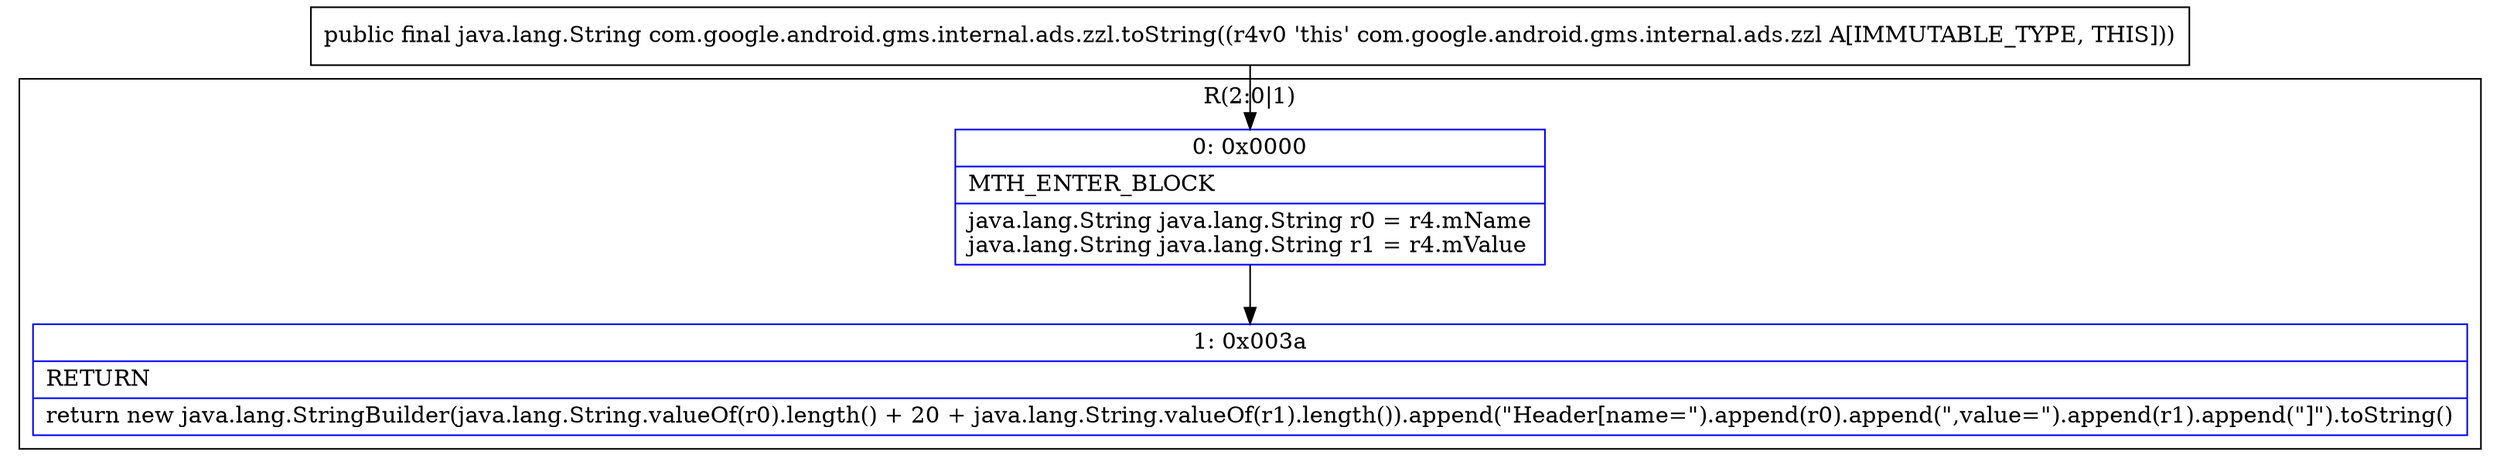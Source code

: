 digraph "CFG forcom.google.android.gms.internal.ads.zzl.toString()Ljava\/lang\/String;" {
subgraph cluster_Region_1491670255 {
label = "R(2:0|1)";
node [shape=record,color=blue];
Node_0 [shape=record,label="{0\:\ 0x0000|MTH_ENTER_BLOCK\l|java.lang.String java.lang.String r0 = r4.mName\ljava.lang.String java.lang.String r1 = r4.mValue\l}"];
Node_1 [shape=record,label="{1\:\ 0x003a|RETURN\l|return new java.lang.StringBuilder(java.lang.String.valueOf(r0).length() + 20 + java.lang.String.valueOf(r1).length()).append(\"Header[name=\").append(r0).append(\",value=\").append(r1).append(\"]\").toString()\l}"];
}
MethodNode[shape=record,label="{public final java.lang.String com.google.android.gms.internal.ads.zzl.toString((r4v0 'this' com.google.android.gms.internal.ads.zzl A[IMMUTABLE_TYPE, THIS])) }"];
MethodNode -> Node_0;
Node_0 -> Node_1;
}

